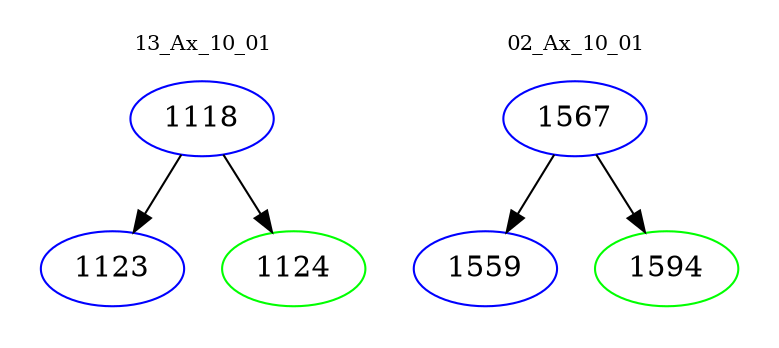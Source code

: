 digraph{
subgraph cluster_0 {
color = white
label = "13_Ax_10_01";
fontsize=10;
T0_1118 [label="1118", color="blue"]
T0_1118 -> T0_1123 [color="black"]
T0_1123 [label="1123", color="blue"]
T0_1118 -> T0_1124 [color="black"]
T0_1124 [label="1124", color="green"]
}
subgraph cluster_1 {
color = white
label = "02_Ax_10_01";
fontsize=10;
T1_1567 [label="1567", color="blue"]
T1_1567 -> T1_1559 [color="black"]
T1_1559 [label="1559", color="blue"]
T1_1567 -> T1_1594 [color="black"]
T1_1594 [label="1594", color="green"]
}
}
